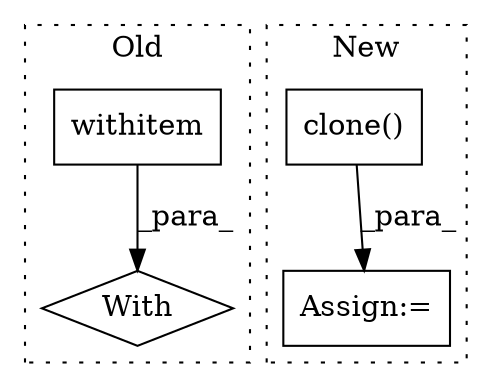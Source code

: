 digraph G {
subgraph cluster0 {
1 [label="With" a="39" s="3621,3631" l="5,24" shape="diamond"];
3 [label="withitem" a="49" s="3626" l="5" shape="box"];
label = "Old";
style="dotted";
}
subgraph cluster1 {
2 [label="clone()" a="75" s="3317" l="23" shape="box"];
4 [label="Assign:=" a="68" s="3314" l="3" shape="box"];
label = "New";
style="dotted";
}
2 -> 4 [label="_para_"];
3 -> 1 [label="_para_"];
}